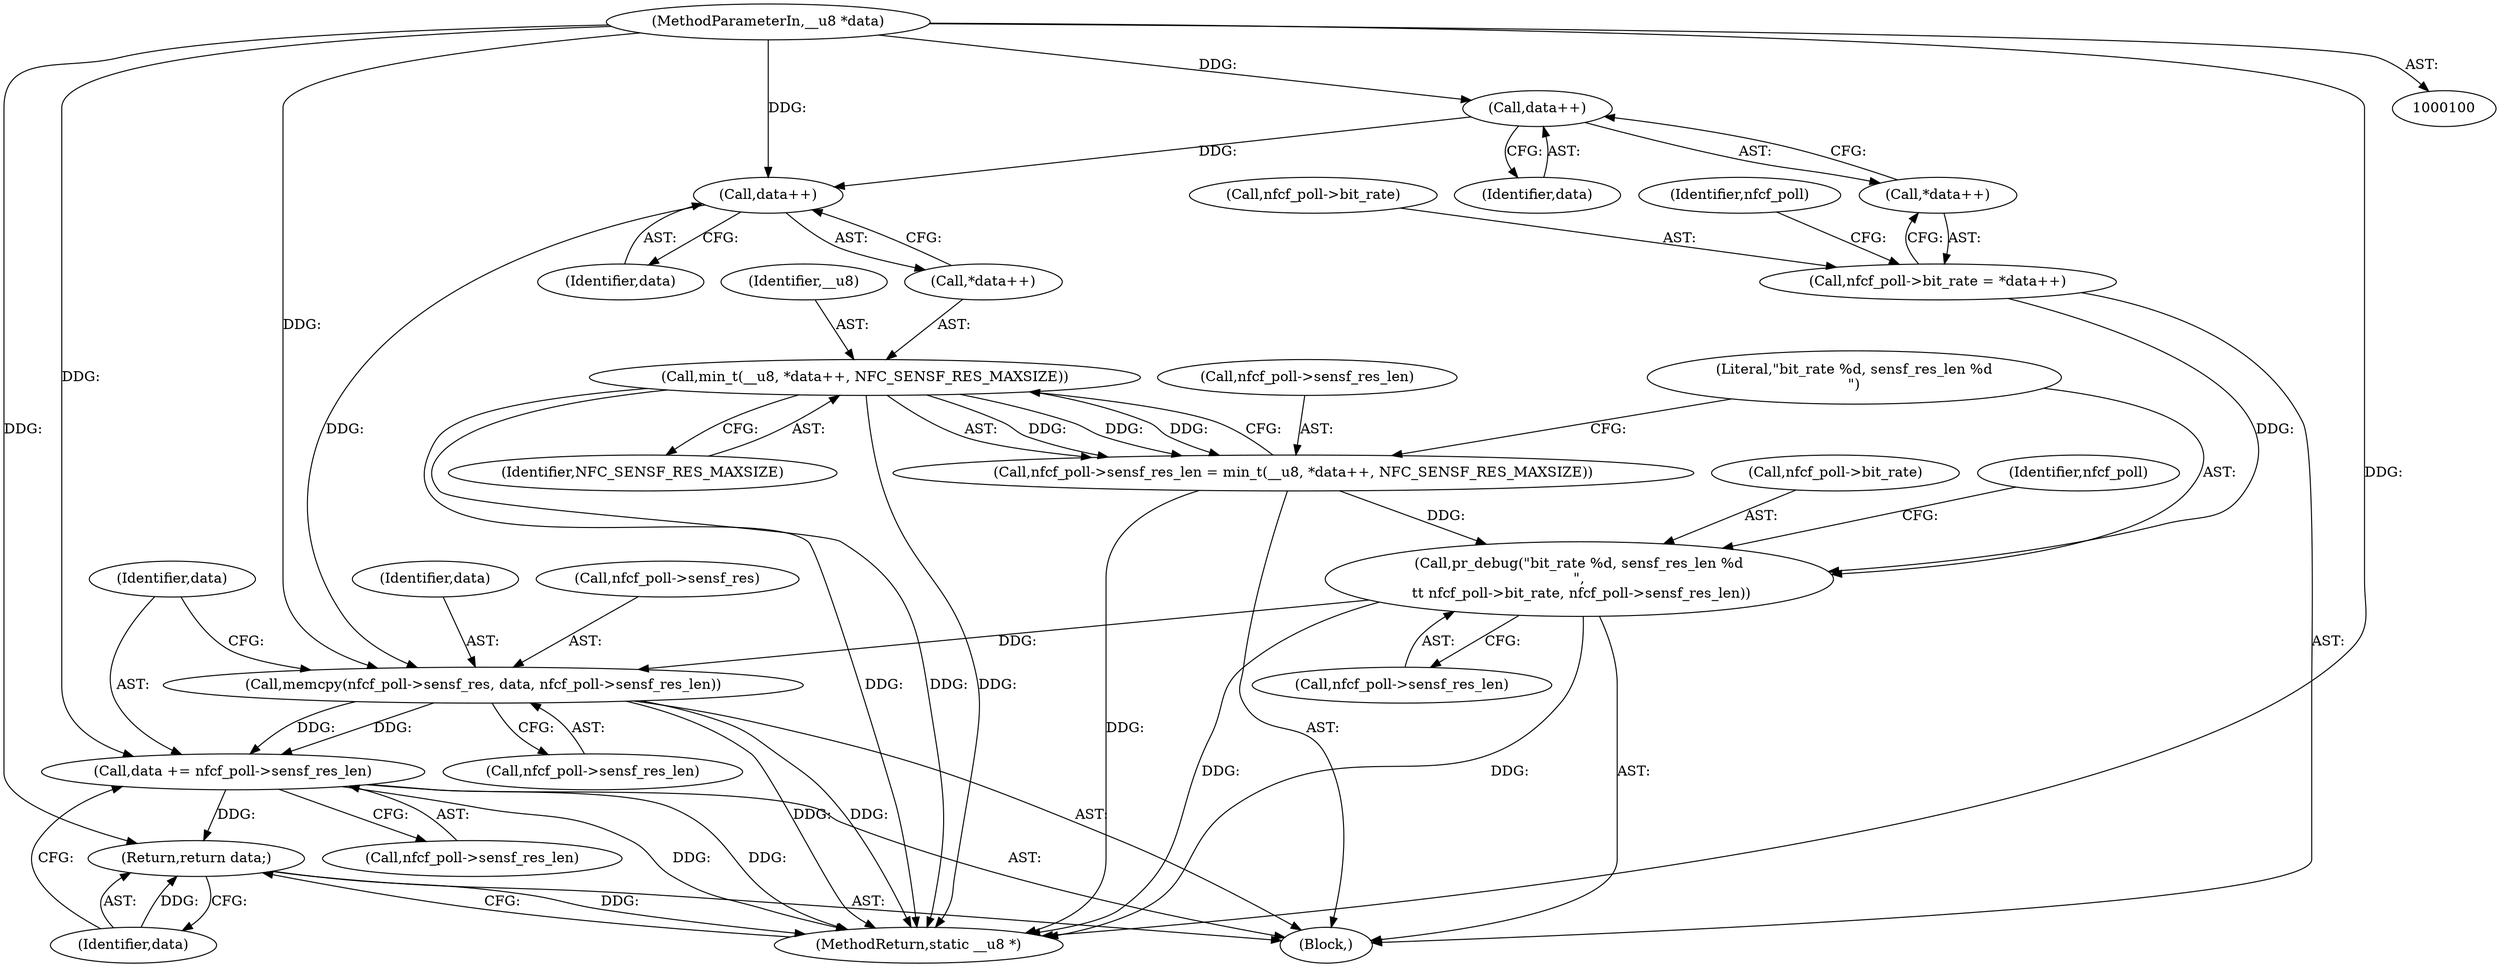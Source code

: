 digraph "0_linux_67de956ff5dc1d4f321e16cfbd63f5be3b691b43_2@API" {
"1000130" [label="(Call,memcpy(nfcf_poll->sensf_res, data, nfcf_poll->sensf_res_len))"];
"1000119" [label="(Call,data++)"];
"1000110" [label="(Call,data++)"];
"1000103" [label="(MethodParameterIn,__u8 *data)"];
"1000122" [label="(Call,pr_debug(\"bit_rate %d, sensf_res_len %d\n\",\n \t\t nfcf_poll->bit_rate, nfcf_poll->sensf_res_len))"];
"1000105" [label="(Call,nfcf_poll->bit_rate = *data++)"];
"1000112" [label="(Call,nfcf_poll->sensf_res_len = min_t(__u8, *data++, NFC_SENSF_RES_MAXSIZE))"];
"1000116" [label="(Call,min_t(__u8, *data++, NFC_SENSF_RES_MAXSIZE))"];
"1000138" [label="(Call,data += nfcf_poll->sensf_res_len)"];
"1000143" [label="(Return,return data;)"];
"1000109" [label="(Call,*data++)"];
"1000122" [label="(Call,pr_debug(\"bit_rate %d, sensf_res_len %d\n\",\n \t\t nfcf_poll->bit_rate, nfcf_poll->sensf_res_len))"];
"1000117" [label="(Identifier,__u8)"];
"1000143" [label="(Return,return data;)"];
"1000116" [label="(Call,min_t(__u8, *data++, NFC_SENSF_RES_MAXSIZE))"];
"1000118" [label="(Call,*data++)"];
"1000105" [label="(Call,nfcf_poll->bit_rate = *data++)"];
"1000119" [label="(Call,data++)"];
"1000139" [label="(Identifier,data)"];
"1000121" [label="(Identifier,NFC_SENSF_RES_MAXSIZE)"];
"1000110" [label="(Call,data++)"];
"1000140" [label="(Call,nfcf_poll->sensf_res_len)"];
"1000144" [label="(Identifier,data)"];
"1000131" [label="(Call,nfcf_poll->sensf_res)"];
"1000134" [label="(Identifier,data)"];
"1000120" [label="(Identifier,data)"];
"1000130" [label="(Call,memcpy(nfcf_poll->sensf_res, data, nfcf_poll->sensf_res_len))"];
"1000103" [label="(MethodParameterIn,__u8 *data)"];
"1000111" [label="(Identifier,data)"];
"1000135" [label="(Call,nfcf_poll->sensf_res_len)"];
"1000112" [label="(Call,nfcf_poll->sensf_res_len = min_t(__u8, *data++, NFC_SENSF_RES_MAXSIZE))"];
"1000114" [label="(Identifier,nfcf_poll)"];
"1000104" [label="(Block,)"];
"1000138" [label="(Call,data += nfcf_poll->sensf_res_len)"];
"1000145" [label="(MethodReturn,static __u8 *)"];
"1000113" [label="(Call,nfcf_poll->sensf_res_len)"];
"1000123" [label="(Literal,\"bit_rate %d, sensf_res_len %d\n\")"];
"1000106" [label="(Call,nfcf_poll->bit_rate)"];
"1000124" [label="(Call,nfcf_poll->bit_rate)"];
"1000127" [label="(Call,nfcf_poll->sensf_res_len)"];
"1000132" [label="(Identifier,nfcf_poll)"];
"1000130" -> "1000104"  [label="AST: "];
"1000130" -> "1000135"  [label="CFG: "];
"1000131" -> "1000130"  [label="AST: "];
"1000134" -> "1000130"  [label="AST: "];
"1000135" -> "1000130"  [label="AST: "];
"1000139" -> "1000130"  [label="CFG: "];
"1000130" -> "1000145"  [label="DDG: "];
"1000130" -> "1000145"  [label="DDG: "];
"1000119" -> "1000130"  [label="DDG: "];
"1000103" -> "1000130"  [label="DDG: "];
"1000122" -> "1000130"  [label="DDG: "];
"1000130" -> "1000138"  [label="DDG: "];
"1000130" -> "1000138"  [label="DDG: "];
"1000119" -> "1000118"  [label="AST: "];
"1000119" -> "1000120"  [label="CFG: "];
"1000120" -> "1000119"  [label="AST: "];
"1000118" -> "1000119"  [label="CFG: "];
"1000110" -> "1000119"  [label="DDG: "];
"1000103" -> "1000119"  [label="DDG: "];
"1000110" -> "1000109"  [label="AST: "];
"1000110" -> "1000111"  [label="CFG: "];
"1000111" -> "1000110"  [label="AST: "];
"1000109" -> "1000110"  [label="CFG: "];
"1000103" -> "1000110"  [label="DDG: "];
"1000103" -> "1000100"  [label="AST: "];
"1000103" -> "1000145"  [label="DDG: "];
"1000103" -> "1000138"  [label="DDG: "];
"1000103" -> "1000143"  [label="DDG: "];
"1000122" -> "1000104"  [label="AST: "];
"1000122" -> "1000127"  [label="CFG: "];
"1000123" -> "1000122"  [label="AST: "];
"1000124" -> "1000122"  [label="AST: "];
"1000127" -> "1000122"  [label="AST: "];
"1000132" -> "1000122"  [label="CFG: "];
"1000122" -> "1000145"  [label="DDG: "];
"1000122" -> "1000145"  [label="DDG: "];
"1000105" -> "1000122"  [label="DDG: "];
"1000112" -> "1000122"  [label="DDG: "];
"1000105" -> "1000104"  [label="AST: "];
"1000105" -> "1000109"  [label="CFG: "];
"1000106" -> "1000105"  [label="AST: "];
"1000109" -> "1000105"  [label="AST: "];
"1000114" -> "1000105"  [label="CFG: "];
"1000112" -> "1000104"  [label="AST: "];
"1000112" -> "1000116"  [label="CFG: "];
"1000113" -> "1000112"  [label="AST: "];
"1000116" -> "1000112"  [label="AST: "];
"1000123" -> "1000112"  [label="CFG: "];
"1000112" -> "1000145"  [label="DDG: "];
"1000116" -> "1000112"  [label="DDG: "];
"1000116" -> "1000112"  [label="DDG: "];
"1000116" -> "1000112"  [label="DDG: "];
"1000116" -> "1000121"  [label="CFG: "];
"1000117" -> "1000116"  [label="AST: "];
"1000118" -> "1000116"  [label="AST: "];
"1000121" -> "1000116"  [label="AST: "];
"1000116" -> "1000145"  [label="DDG: "];
"1000116" -> "1000145"  [label="DDG: "];
"1000116" -> "1000145"  [label="DDG: "];
"1000138" -> "1000104"  [label="AST: "];
"1000138" -> "1000140"  [label="CFG: "];
"1000139" -> "1000138"  [label="AST: "];
"1000140" -> "1000138"  [label="AST: "];
"1000144" -> "1000138"  [label="CFG: "];
"1000138" -> "1000145"  [label="DDG: "];
"1000138" -> "1000145"  [label="DDG: "];
"1000138" -> "1000143"  [label="DDG: "];
"1000143" -> "1000104"  [label="AST: "];
"1000143" -> "1000144"  [label="CFG: "];
"1000144" -> "1000143"  [label="AST: "];
"1000145" -> "1000143"  [label="CFG: "];
"1000143" -> "1000145"  [label="DDG: "];
"1000144" -> "1000143"  [label="DDG: "];
}

